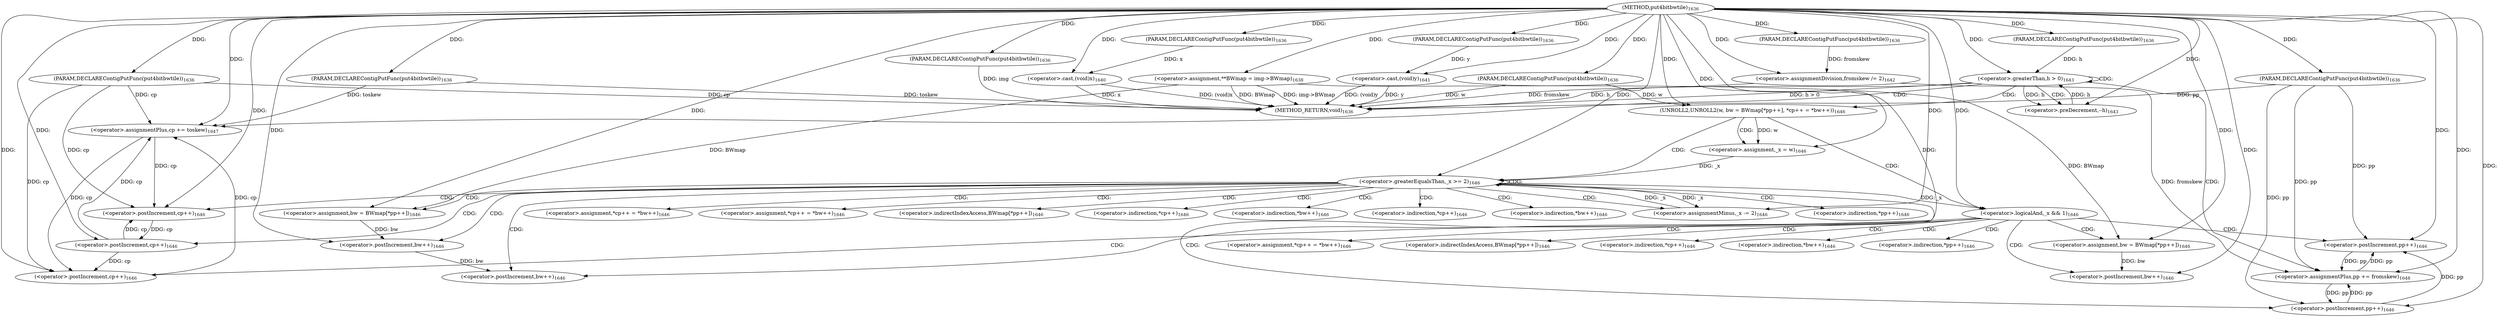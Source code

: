 digraph "put4bitbwtile" {  
"50397" [label = <(METHOD,put4bitbwtile)<SUB>1636</SUB>> ]
"50495" [label = <(METHOD_RETURN,void)<SUB>1636</SUB>> ]
"50398" [label = <(PARAM,DECLAREContigPutFunc(put4bitbwtile))<SUB>1636</SUB>> ]
"50399" [label = <(PARAM,DECLAREContigPutFunc(put4bitbwtile))<SUB>1636</SUB>> ]
"50400" [label = <(PARAM,DECLAREContigPutFunc(put4bitbwtile))<SUB>1636</SUB>> ]
"50401" [label = <(PARAM,DECLAREContigPutFunc(put4bitbwtile))<SUB>1636</SUB>> ]
"50402" [label = <(PARAM,DECLAREContigPutFunc(put4bitbwtile))<SUB>1636</SUB>> ]
"50403" [label = <(PARAM,DECLAREContigPutFunc(put4bitbwtile))<SUB>1636</SUB>> ]
"50404" [label = <(PARAM,DECLAREContigPutFunc(put4bitbwtile))<SUB>1636</SUB>> ]
"50405" [label = <(PARAM,DECLAREContigPutFunc(put4bitbwtile))<SUB>1636</SUB>> ]
"50406" [label = <(PARAM,DECLAREContigPutFunc(put4bitbwtile))<SUB>1636</SUB>> ]
"50409" [label = <(&lt;operator&gt;.assignment,**BWmap = img-&gt;BWmap)<SUB>1638</SUB>> ]
"50414" [label = <(&lt;operator&gt;.cast,(void)x)<SUB>1640</SUB>> ]
"50417" [label = <(&lt;operator&gt;.cast,(void)y)<SUB>1641</SUB>> ]
"50420" [label = <(&lt;operator&gt;.assignmentDivision,fromskew /= 2)<SUB>1642</SUB>> ]
"50425" [label = <(&lt;operator&gt;.greaterThan,h &gt; 0)<SUB>1643</SUB>> ]
"50428" [label = <(&lt;operator&gt;.preDecrement,--h)<SUB>1643</SUB>> ]
"50432" [label = <(UNROLL2,UNROLL2(w, bw = BWmap[*pp++], *cp++ = *bw++))<SUB>1646</SUB>> ]
"50489" [label = <(&lt;operator&gt;.assignmentPlus,cp += toskew)<SUB>1647</SUB>> ]
"50492" [label = <(&lt;operator&gt;.assignmentPlus,pp += fromskew)<SUB>1648</SUB>> ]
"50442" [label = <(&lt;operator&gt;.greaterEqualsThan,_x &gt;= 2)<SUB>1646</SUB>> ]
"50445" [label = <(&lt;operator&gt;.assignmentMinus,_x -= 2)<SUB>1646</SUB>> ]
"50471" [label = <(&lt;operator&gt;.logicalAnd,_x &amp;&amp; 1)<SUB>1646</SUB>> ]
"50439" [label = <(&lt;operator&gt;.assignment,_x = w)<SUB>1646</SUB>> ]
"50449" [label = <(&lt;operator&gt;.assignment,bw = BWmap[*pp++])<SUB>1646</SUB>> ]
"50456" [label = <(&lt;operator&gt;.assignment,*cp++ = *bw++)<SUB>1646</SUB>> ]
"50463" [label = <(&lt;operator&gt;.assignment,*cp++ = *bw++)<SUB>1646</SUB>> ]
"50475" [label = <(&lt;operator&gt;.assignment,bw = BWmap[*pp++])<SUB>1646</SUB>> ]
"50482" [label = <(&lt;operator&gt;.assignment,*cp++ = *bw++)<SUB>1646</SUB>> ]
"50458" [label = <(&lt;operator&gt;.postIncrement,cp++)<SUB>1646</SUB>> ]
"50461" [label = <(&lt;operator&gt;.postIncrement,bw++)<SUB>1646</SUB>> ]
"50465" [label = <(&lt;operator&gt;.postIncrement,cp++)<SUB>1646</SUB>> ]
"50468" [label = <(&lt;operator&gt;.postIncrement,bw++)<SUB>1646</SUB>> ]
"50484" [label = <(&lt;operator&gt;.postIncrement,cp++)<SUB>1646</SUB>> ]
"50487" [label = <(&lt;operator&gt;.postIncrement,bw++)<SUB>1646</SUB>> ]
"50454" [label = <(&lt;operator&gt;.postIncrement,pp++)<SUB>1646</SUB>> ]
"50480" [label = <(&lt;operator&gt;.postIncrement,pp++)<SUB>1646</SUB>> ]
"50451" [label = <(&lt;operator&gt;.indirectIndexAccess,BWmap[*pp++])<SUB>1646</SUB>> ]
"50457" [label = <(&lt;operator&gt;.indirection,*cp++)<SUB>1646</SUB>> ]
"50460" [label = <(&lt;operator&gt;.indirection,*bw++)<SUB>1646</SUB>> ]
"50464" [label = <(&lt;operator&gt;.indirection,*cp++)<SUB>1646</SUB>> ]
"50467" [label = <(&lt;operator&gt;.indirection,*bw++)<SUB>1646</SUB>> ]
"50477" [label = <(&lt;operator&gt;.indirectIndexAccess,BWmap[*pp++])<SUB>1646</SUB>> ]
"50483" [label = <(&lt;operator&gt;.indirection,*cp++)<SUB>1646</SUB>> ]
"50486" [label = <(&lt;operator&gt;.indirection,*bw++)<SUB>1646</SUB>> ]
"50453" [label = <(&lt;operator&gt;.indirection,*pp++)<SUB>1646</SUB>> ]
"50479" [label = <(&lt;operator&gt;.indirection,*pp++)<SUB>1646</SUB>> ]
  "50398" -> "50495"  [ label = "DDG: img"] 
  "50399" -> "50495"  [ label = "DDG: cp"] 
  "50402" -> "50495"  [ label = "DDG: w"] 
  "50405" -> "50495"  [ label = "DDG: toskew"] 
  "50406" -> "50495"  [ label = "DDG: pp"] 
  "50409" -> "50495"  [ label = "DDG: BWmap"] 
  "50409" -> "50495"  [ label = "DDG: img-&gt;BWmap"] 
  "50414" -> "50495"  [ label = "DDG: x"] 
  "50414" -> "50495"  [ label = "DDG: (void)x"] 
  "50417" -> "50495"  [ label = "DDG: y"] 
  "50417" -> "50495"  [ label = "DDG: (void)y"] 
  "50420" -> "50495"  [ label = "DDG: fromskew"] 
  "50425" -> "50495"  [ label = "DDG: h"] 
  "50425" -> "50495"  [ label = "DDG: h &gt; 0"] 
  "50397" -> "50398"  [ label = "DDG: "] 
  "50397" -> "50399"  [ label = "DDG: "] 
  "50397" -> "50400"  [ label = "DDG: "] 
  "50397" -> "50401"  [ label = "DDG: "] 
  "50397" -> "50402"  [ label = "DDG: "] 
  "50397" -> "50403"  [ label = "DDG: "] 
  "50397" -> "50404"  [ label = "DDG: "] 
  "50397" -> "50405"  [ label = "DDG: "] 
  "50397" -> "50406"  [ label = "DDG: "] 
  "50400" -> "50414"  [ label = "DDG: x"] 
  "50397" -> "50414"  [ label = "DDG: "] 
  "50401" -> "50417"  [ label = "DDG: y"] 
  "50397" -> "50417"  [ label = "DDG: "] 
  "50397" -> "50420"  [ label = "DDG: "] 
  "50397" -> "50409"  [ label = "DDG: "] 
  "50404" -> "50420"  [ label = "DDG: fromskew"] 
  "50428" -> "50425"  [ label = "DDG: h"] 
  "50403" -> "50425"  [ label = "DDG: h"] 
  "50397" -> "50425"  [ label = "DDG: "] 
  "50425" -> "50428"  [ label = "DDG: h"] 
  "50397" -> "50428"  [ label = "DDG: "] 
  "50405" -> "50489"  [ label = "DDG: toskew"] 
  "50397" -> "50489"  [ label = "DDG: "] 
  "50420" -> "50492"  [ label = "DDG: fromskew"] 
  "50397" -> "50492"  [ label = "DDG: "] 
  "50402" -> "50432"  [ label = "DDG: w"] 
  "50397" -> "50432"  [ label = "DDG: "] 
  "50484" -> "50489"  [ label = "DDG: cp"] 
  "50465" -> "50489"  [ label = "DDG: cp"] 
  "50399" -> "50489"  [ label = "DDG: cp"] 
  "50480" -> "50492"  [ label = "DDG: pp"] 
  "50454" -> "50492"  [ label = "DDG: pp"] 
  "50406" -> "50492"  [ label = "DDG: pp"] 
  "50397" -> "50445"  [ label = "DDG: "] 
  "50432" -> "50439"  [ label = "DDG: w"] 
  "50397" -> "50439"  [ label = "DDG: "] 
  "50439" -> "50442"  [ label = "DDG: _x"] 
  "50445" -> "50442"  [ label = "DDG: _x"] 
  "50397" -> "50442"  [ label = "DDG: "] 
  "50442" -> "50445"  [ label = "DDG: _x"] 
  "50409" -> "50449"  [ label = "DDG: BWmap"] 
  "50442" -> "50471"  [ label = "DDG: _x"] 
  "50397" -> "50471"  [ label = "DDG: "] 
  "50409" -> "50475"  [ label = "DDG: BWmap"] 
  "50397" -> "50449"  [ label = "DDG: "] 
  "50397" -> "50475"  [ label = "DDG: "] 
  "50489" -> "50458"  [ label = "DDG: cp"] 
  "50465" -> "50458"  [ label = "DDG: cp"] 
  "50399" -> "50458"  [ label = "DDG: cp"] 
  "50397" -> "50458"  [ label = "DDG: "] 
  "50449" -> "50461"  [ label = "DDG: bw"] 
  "50397" -> "50461"  [ label = "DDG: "] 
  "50458" -> "50465"  [ label = "DDG: cp"] 
  "50397" -> "50465"  [ label = "DDG: "] 
  "50461" -> "50468"  [ label = "DDG: bw"] 
  "50397" -> "50468"  [ label = "DDG: "] 
  "50489" -> "50484"  [ label = "DDG: cp"] 
  "50465" -> "50484"  [ label = "DDG: cp"] 
  "50399" -> "50484"  [ label = "DDG: cp"] 
  "50397" -> "50484"  [ label = "DDG: "] 
  "50475" -> "50487"  [ label = "DDG: bw"] 
  "50397" -> "50487"  [ label = "DDG: "] 
  "50492" -> "50454"  [ label = "DDG: pp"] 
  "50406" -> "50454"  [ label = "DDG: pp"] 
  "50397" -> "50454"  [ label = "DDG: "] 
  "50492" -> "50480"  [ label = "DDG: pp"] 
  "50454" -> "50480"  [ label = "DDG: pp"] 
  "50406" -> "50480"  [ label = "DDG: pp"] 
  "50397" -> "50480"  [ label = "DDG: "] 
  "50425" -> "50425"  [ label = "CDG: "] 
  "50425" -> "50432"  [ label = "CDG: "] 
  "50425" -> "50489"  [ label = "CDG: "] 
  "50425" -> "50428"  [ label = "CDG: "] 
  "50425" -> "50492"  [ label = "CDG: "] 
  "50432" -> "50471"  [ label = "CDG: "] 
  "50432" -> "50442"  [ label = "CDG: "] 
  "50432" -> "50439"  [ label = "CDG: "] 
  "50442" -> "50461"  [ label = "CDG: "] 
  "50442" -> "50463"  [ label = "CDG: "] 
  "50442" -> "50465"  [ label = "CDG: "] 
  "50442" -> "50451"  [ label = "CDG: "] 
  "50442" -> "50453"  [ label = "CDG: "] 
  "50442" -> "50449"  [ label = "CDG: "] 
  "50442" -> "50442"  [ label = "CDG: "] 
  "50442" -> "50457"  [ label = "CDG: "] 
  "50442" -> "50467"  [ label = "CDG: "] 
  "50442" -> "50464"  [ label = "CDG: "] 
  "50442" -> "50460"  [ label = "CDG: "] 
  "50442" -> "50456"  [ label = "CDG: "] 
  "50442" -> "50454"  [ label = "CDG: "] 
  "50442" -> "50445"  [ label = "CDG: "] 
  "50442" -> "50468"  [ label = "CDG: "] 
  "50442" -> "50458"  [ label = "CDG: "] 
  "50471" -> "50483"  [ label = "CDG: "] 
  "50471" -> "50487"  [ label = "CDG: "] 
  "50471" -> "50482"  [ label = "CDG: "] 
  "50471" -> "50486"  [ label = "CDG: "] 
  "50471" -> "50479"  [ label = "CDG: "] 
  "50471" -> "50475"  [ label = "CDG: "] 
  "50471" -> "50480"  [ label = "CDG: "] 
  "50471" -> "50484"  [ label = "CDG: "] 
  "50471" -> "50477"  [ label = "CDG: "] 
}
